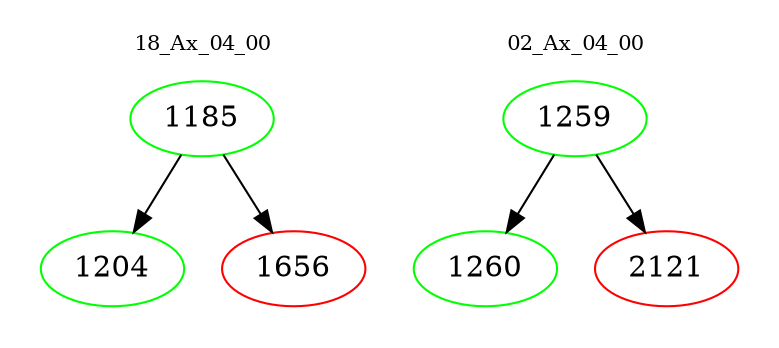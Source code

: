 digraph{
subgraph cluster_0 {
color = white
label = "18_Ax_04_00";
fontsize=10;
T0_1185 [label="1185", color="green"]
T0_1185 -> T0_1204 [color="black"]
T0_1204 [label="1204", color="green"]
T0_1185 -> T0_1656 [color="black"]
T0_1656 [label="1656", color="red"]
}
subgraph cluster_1 {
color = white
label = "02_Ax_04_00";
fontsize=10;
T1_1259 [label="1259", color="green"]
T1_1259 -> T1_1260 [color="black"]
T1_1260 [label="1260", color="green"]
T1_1259 -> T1_2121 [color="black"]
T1_2121 [label="2121", color="red"]
}
}
